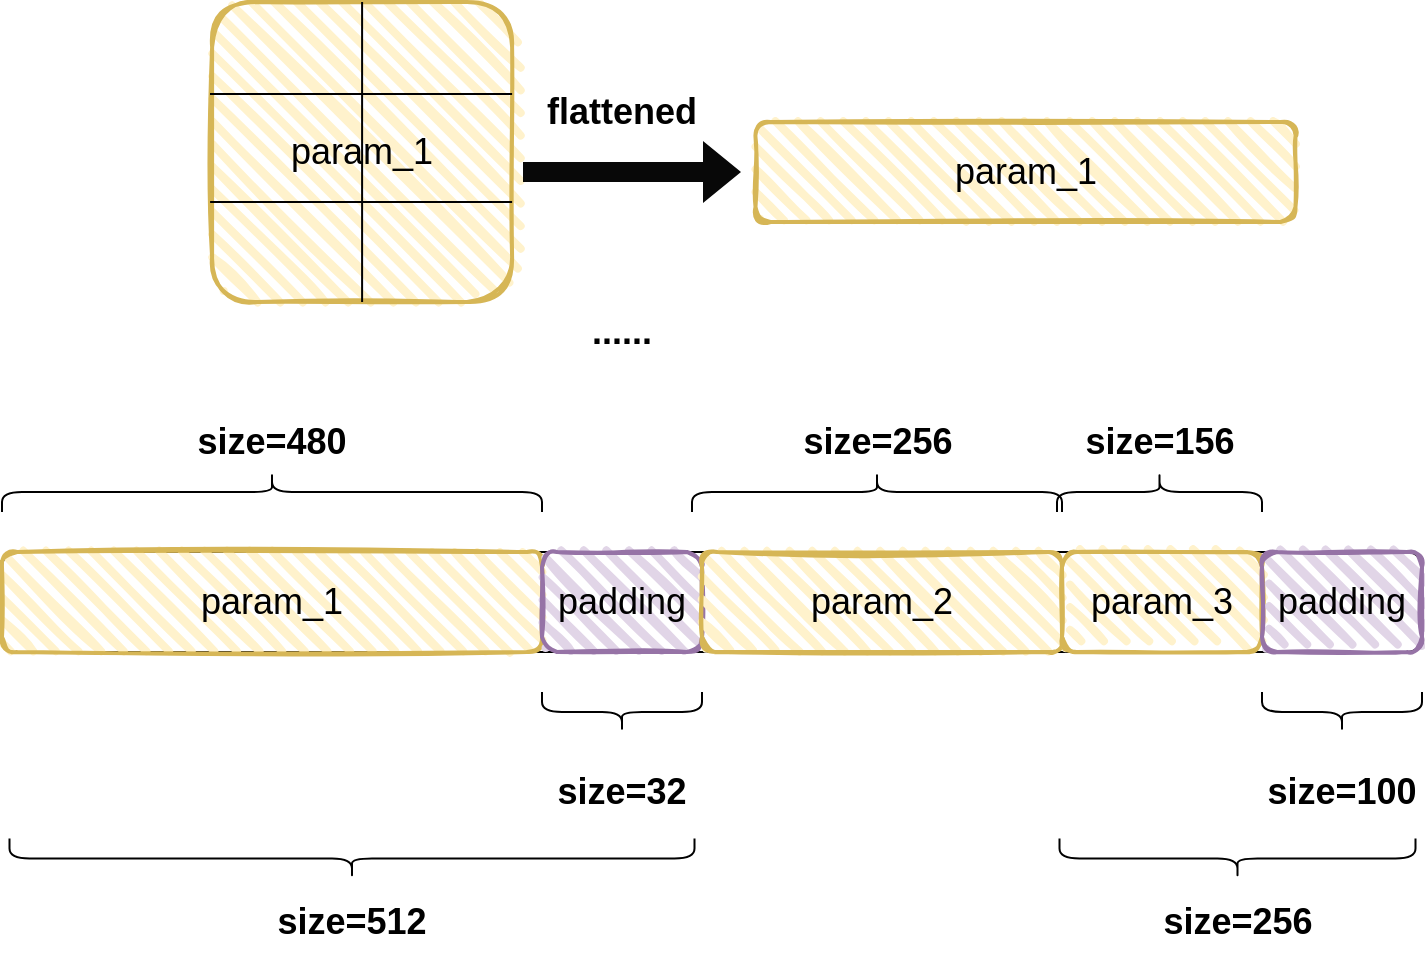 <mxfile version="28.2.7">
  <diagram name="第 1 页" id="bellSP-NZAF3xLZcuKNK">
    <mxGraphModel dx="1418" dy="794" grid="1" gridSize="10" guides="1" tooltips="1" connect="1" arrows="1" fold="1" page="1" pageScale="1" pageWidth="827" pageHeight="1169" math="0" shadow="0">
      <root>
        <mxCell id="0" />
        <mxCell id="1" parent="0" />
        <mxCell id="ZnsVAsq8M4SEHds0zJie-1" value="" style="rounded=1;whiteSpace=wrap;html=1;" parent="1" vertex="1">
          <mxGeometry x="230" y="325" width="710" height="50" as="geometry" />
        </mxCell>
        <mxCell id="ZnsVAsq8M4SEHds0zJie-2" value="&lt;font style=&quot;font-size: 18px;&quot;&gt;param_1&lt;/font&gt;" style="rounded=1;whiteSpace=wrap;html=1;strokeWidth=2;fillWeight=4;hachureGap=8;hachureAngle=45;fillColor=#fff2cc;sketch=1;strokeColor=#d6b656;" parent="1" vertex="1">
          <mxGeometry x="230" y="325" width="270" height="50" as="geometry" />
        </mxCell>
        <mxCell id="ZnsVAsq8M4SEHds0zJie-3" value="&lt;font style=&quot;font-size: 18px;&quot;&gt;padding&lt;/font&gt;" style="rounded=1;whiteSpace=wrap;html=1;strokeWidth=2;fillWeight=4;hachureGap=8;hachureAngle=45;fillColor=#e1d5e7;sketch=1;strokeColor=#9673a6;" parent="1" vertex="1">
          <mxGeometry x="500" y="325" width="80" height="50" as="geometry" />
        </mxCell>
        <mxCell id="ZnsVAsq8M4SEHds0zJie-4" value="&lt;font style=&quot;font-size: 18px;&quot;&gt;param_2&lt;/font&gt;" style="rounded=1;whiteSpace=wrap;html=1;strokeWidth=2;fillWeight=4;hachureGap=8;hachureAngle=45;fillColor=#fff2cc;sketch=1;strokeColor=#d6b656;" parent="1" vertex="1">
          <mxGeometry x="580" y="325" width="180" height="50" as="geometry" />
        </mxCell>
        <mxCell id="ZnsVAsq8M4SEHds0zJie-6" value="&lt;font style=&quot;font-size: 18px;&quot;&gt;param_3&lt;/font&gt;" style="rounded=1;whiteSpace=wrap;html=1;strokeWidth=2;fillWeight=4;hachureGap=8;hachureAngle=45;fillColor=#fff2cc;sketch=1;strokeColor=#d6b656;" parent="1" vertex="1">
          <mxGeometry x="760" y="325" width="100" height="50" as="geometry" />
        </mxCell>
        <mxCell id="ZnsVAsq8M4SEHds0zJie-7" value="&lt;font style=&quot;font-size: 18px;&quot;&gt;padding&lt;/font&gt;" style="rounded=1;whiteSpace=wrap;html=1;strokeWidth=2;fillWeight=4;hachureGap=8;hachureAngle=45;fillColor=#e1d5e7;sketch=1;strokeColor=#9673a6;" parent="1" vertex="1">
          <mxGeometry x="860" y="325" width="80" height="50" as="geometry" />
        </mxCell>
        <mxCell id="ZnsVAsq8M4SEHds0zJie-8" value="" style="shape=curlyBracket;whiteSpace=wrap;html=1;rounded=1;labelPosition=left;verticalLabelPosition=middle;align=right;verticalAlign=middle;rotation=90;" parent="1" vertex="1">
          <mxGeometry x="355" y="160" width="20" height="270" as="geometry" />
        </mxCell>
        <mxCell id="ZnsVAsq8M4SEHds0zJie-9" value="" style="shape=curlyBracket;whiteSpace=wrap;html=1;rounded=1;labelPosition=left;verticalLabelPosition=middle;align=right;verticalAlign=middle;rotation=-90;" parent="1" vertex="1">
          <mxGeometry x="530" y="365" width="20" height="80" as="geometry" />
        </mxCell>
        <mxCell id="ZnsVAsq8M4SEHds0zJie-10" value="&lt;font style=&quot;font-size: 18px;&quot;&gt;&lt;b&gt;size=480&lt;/b&gt;&lt;/font&gt;" style="text;html=1;whiteSpace=wrap;strokeColor=none;fillColor=none;align=center;verticalAlign=middle;rounded=0;" parent="1" vertex="1">
          <mxGeometry x="335" y="255" width="60" height="30" as="geometry" />
        </mxCell>
        <mxCell id="ZnsVAsq8M4SEHds0zJie-11" value="&lt;font style=&quot;font-size: 18px;&quot;&gt;&lt;b&gt;size=32&lt;/b&gt;&lt;/font&gt;" style="text;html=1;whiteSpace=wrap;strokeColor=none;fillColor=none;align=center;verticalAlign=middle;rounded=0;" parent="1" vertex="1">
          <mxGeometry x="510" y="430" width="60" height="30" as="geometry" />
        </mxCell>
        <mxCell id="ZnsVAsq8M4SEHds0zJie-12" value="" style="shape=curlyBracket;whiteSpace=wrap;html=1;rounded=1;labelPosition=left;verticalLabelPosition=middle;align=right;verticalAlign=middle;rotation=-90;" parent="1" vertex="1">
          <mxGeometry x="395" y="307" width="20" height="342.5" as="geometry" />
        </mxCell>
        <mxCell id="ZnsVAsq8M4SEHds0zJie-13" value="&lt;font style=&quot;font-size: 18px;&quot;&gt;&lt;b&gt;size=512&lt;/b&gt;&lt;/font&gt;" style="text;html=1;whiteSpace=wrap;strokeColor=none;fillColor=none;align=center;verticalAlign=middle;rounded=0;" parent="1" vertex="1">
          <mxGeometry x="375" y="495" width="60" height="30" as="geometry" />
        </mxCell>
        <mxCell id="ZnsVAsq8M4SEHds0zJie-15" value="" style="shape=curlyBracket;whiteSpace=wrap;html=1;rounded=1;labelPosition=left;verticalLabelPosition=middle;align=right;verticalAlign=middle;rotation=90;" parent="1" vertex="1">
          <mxGeometry x="657.5" y="202.5" width="20" height="185" as="geometry" />
        </mxCell>
        <mxCell id="ZnsVAsq8M4SEHds0zJie-16" value="&lt;font style=&quot;font-size: 18px;&quot;&gt;&lt;b&gt;size=256&lt;/b&gt;&lt;/font&gt;" style="text;html=1;whiteSpace=wrap;strokeColor=none;fillColor=none;align=center;verticalAlign=middle;rounded=0;" parent="1" vertex="1">
          <mxGeometry x="637.5" y="255" width="60" height="30" as="geometry" />
        </mxCell>
        <mxCell id="ZnsVAsq8M4SEHds0zJie-17" value="" style="shape=curlyBracket;whiteSpace=wrap;html=1;rounded=1;labelPosition=left;verticalLabelPosition=middle;align=right;verticalAlign=middle;rotation=90;" parent="1" vertex="1">
          <mxGeometry x="798.75" y="243.75" width="20" height="102.5" as="geometry" />
        </mxCell>
        <mxCell id="ZnsVAsq8M4SEHds0zJie-18" value="&lt;font style=&quot;font-size: 18px;&quot;&gt;&lt;b&gt;size=156&lt;/b&gt;&lt;/font&gt;" style="text;html=1;whiteSpace=wrap;strokeColor=none;fillColor=none;align=center;verticalAlign=middle;rounded=0;" parent="1" vertex="1">
          <mxGeometry x="778.75" y="255" width="60" height="30" as="geometry" />
        </mxCell>
        <mxCell id="ZnsVAsq8M4SEHds0zJie-19" value="" style="shape=curlyBracket;whiteSpace=wrap;html=1;rounded=1;labelPosition=left;verticalLabelPosition=middle;align=right;verticalAlign=middle;rotation=-90;" parent="1" vertex="1">
          <mxGeometry x="890" y="365" width="20" height="80" as="geometry" />
        </mxCell>
        <mxCell id="ZnsVAsq8M4SEHds0zJie-20" value="&lt;font style=&quot;font-size: 18px;&quot;&gt;&lt;b&gt;size=100&lt;/b&gt;&lt;/font&gt;" style="text;html=1;whiteSpace=wrap;strokeColor=none;fillColor=none;align=center;verticalAlign=middle;rounded=0;" parent="1" vertex="1">
          <mxGeometry x="870" y="430" width="60" height="30" as="geometry" />
        </mxCell>
        <mxCell id="ZnsVAsq8M4SEHds0zJie-21" value="" style="shape=curlyBracket;whiteSpace=wrap;html=1;rounded=1;labelPosition=left;verticalLabelPosition=middle;align=right;verticalAlign=middle;rotation=-90;" parent="1" vertex="1">
          <mxGeometry x="837.75" y="389.25" width="20" height="178" as="geometry" />
        </mxCell>
        <mxCell id="ZnsVAsq8M4SEHds0zJie-22" value="&lt;font style=&quot;font-size: 18px;&quot;&gt;&lt;b&gt;size=256&lt;/b&gt;&lt;/font&gt;" style="text;html=1;whiteSpace=wrap;strokeColor=none;fillColor=none;align=center;verticalAlign=middle;rounded=0;" parent="1" vertex="1">
          <mxGeometry x="817.75" y="495" width="60" height="30" as="geometry" />
        </mxCell>
        <mxCell id="BxChLfbLalZ3M1uF5gB--2" value="" style="rounded=1;whiteSpace=wrap;html=1;strokeWidth=2;fillWeight=4;hachureGap=8;hachureAngle=45;fillColor=#fff2cc;sketch=1;strokeColor=#d6b656;" vertex="1" parent="1">
          <mxGeometry x="335.05" y="50" width="150" height="150" as="geometry" />
        </mxCell>
        <mxCell id="BxChLfbLalZ3M1uF5gB--3" value="" style="endArrow=none;html=1;rounded=0;entryX=0.5;entryY=0;entryDx=0;entryDy=0;exitX=0.5;exitY=1;exitDx=0;exitDy=0;" edge="1" parent="1" source="BxChLfbLalZ3M1uF5gB--2" target="BxChLfbLalZ3M1uF5gB--2">
          <mxGeometry width="50" height="50" relative="1" as="geometry">
            <mxPoint x="380.05" y="160" as="sourcePoint" />
            <mxPoint x="430.05" y="110" as="targetPoint" />
          </mxGeometry>
        </mxCell>
        <mxCell id="BxChLfbLalZ3M1uF5gB--4" value="" style="endArrow=none;html=1;rounded=0;entryX=1;entryY=0.307;entryDx=0;entryDy=0;exitX=-0.007;exitY=0.307;exitDx=0;exitDy=0;entryPerimeter=0;exitPerimeter=0;" edge="1" parent="1" source="BxChLfbLalZ3M1uF5gB--2" target="BxChLfbLalZ3M1uF5gB--2">
          <mxGeometry width="50" height="50" relative="1" as="geometry">
            <mxPoint x="570.05" y="200" as="sourcePoint" />
            <mxPoint x="570.05" y="50" as="targetPoint" />
          </mxGeometry>
        </mxCell>
        <mxCell id="BxChLfbLalZ3M1uF5gB--5" value="" style="endArrow=none;html=1;rounded=0;entryX=1;entryY=0.307;entryDx=0;entryDy=0;exitX=-0.007;exitY=0.307;exitDx=0;exitDy=0;entryPerimeter=0;exitPerimeter=0;" edge="1" parent="1">
          <mxGeometry width="50" height="50" relative="1" as="geometry">
            <mxPoint x="334.05" y="150" as="sourcePoint" />
            <mxPoint x="485.05" y="150" as="targetPoint" />
          </mxGeometry>
        </mxCell>
        <mxCell id="BxChLfbLalZ3M1uF5gB--7" value="&lt;span style=&quot;font-size: 18px;&quot;&gt;param_1&lt;/span&gt;" style="text;html=1;whiteSpace=wrap;strokeColor=none;fillColor=none;align=center;verticalAlign=middle;rounded=0;" vertex="1" parent="1">
          <mxGeometry x="380.05" y="110" width="60" height="30" as="geometry" />
        </mxCell>
        <mxCell id="BxChLfbLalZ3M1uF5gB--8" value="&lt;font style=&quot;font-size: 18px;&quot;&gt;param_1&lt;/font&gt;" style="rounded=1;whiteSpace=wrap;html=1;strokeWidth=2;fillWeight=4;hachureGap=8;hachureAngle=45;fillColor=#fff2cc;sketch=1;strokeColor=#d6b656;" vertex="1" parent="1">
          <mxGeometry x="606.75" y="110" width="270" height="50" as="geometry" />
        </mxCell>
        <mxCell id="BxChLfbLalZ3M1uF5gB--10" value="" style="shape=flexArrow;endArrow=classic;html=1;rounded=0;strokeColor=none;fillColor=light-dark(#080808, #ededed);" edge="1" parent="1">
          <mxGeometry width="50" height="50" relative="1" as="geometry">
            <mxPoint x="490" y="135" as="sourcePoint" />
            <mxPoint x="600" y="135" as="targetPoint" />
          </mxGeometry>
        </mxCell>
        <mxCell id="BxChLfbLalZ3M1uF5gB--11" value="&lt;b&gt;&lt;font style=&quot;font-size: 18px;&quot;&gt;flattened&lt;/font&gt;&lt;/b&gt;" style="text;html=1;whiteSpace=wrap;strokeColor=none;fillColor=none;align=center;verticalAlign=middle;rounded=0;" vertex="1" parent="1">
          <mxGeometry x="510" y="90" width="60" height="30" as="geometry" />
        </mxCell>
        <mxCell id="BxChLfbLalZ3M1uF5gB--13" value="&lt;b&gt;&lt;font style=&quot;font-size: 18px;&quot;&gt;......&lt;/font&gt;&lt;/b&gt;" style="text;html=1;whiteSpace=wrap;strokeColor=none;fillColor=none;align=center;verticalAlign=middle;rounded=0;" vertex="1" parent="1">
          <mxGeometry x="510" y="200" width="60" height="30" as="geometry" />
        </mxCell>
      </root>
    </mxGraphModel>
  </diagram>
</mxfile>
